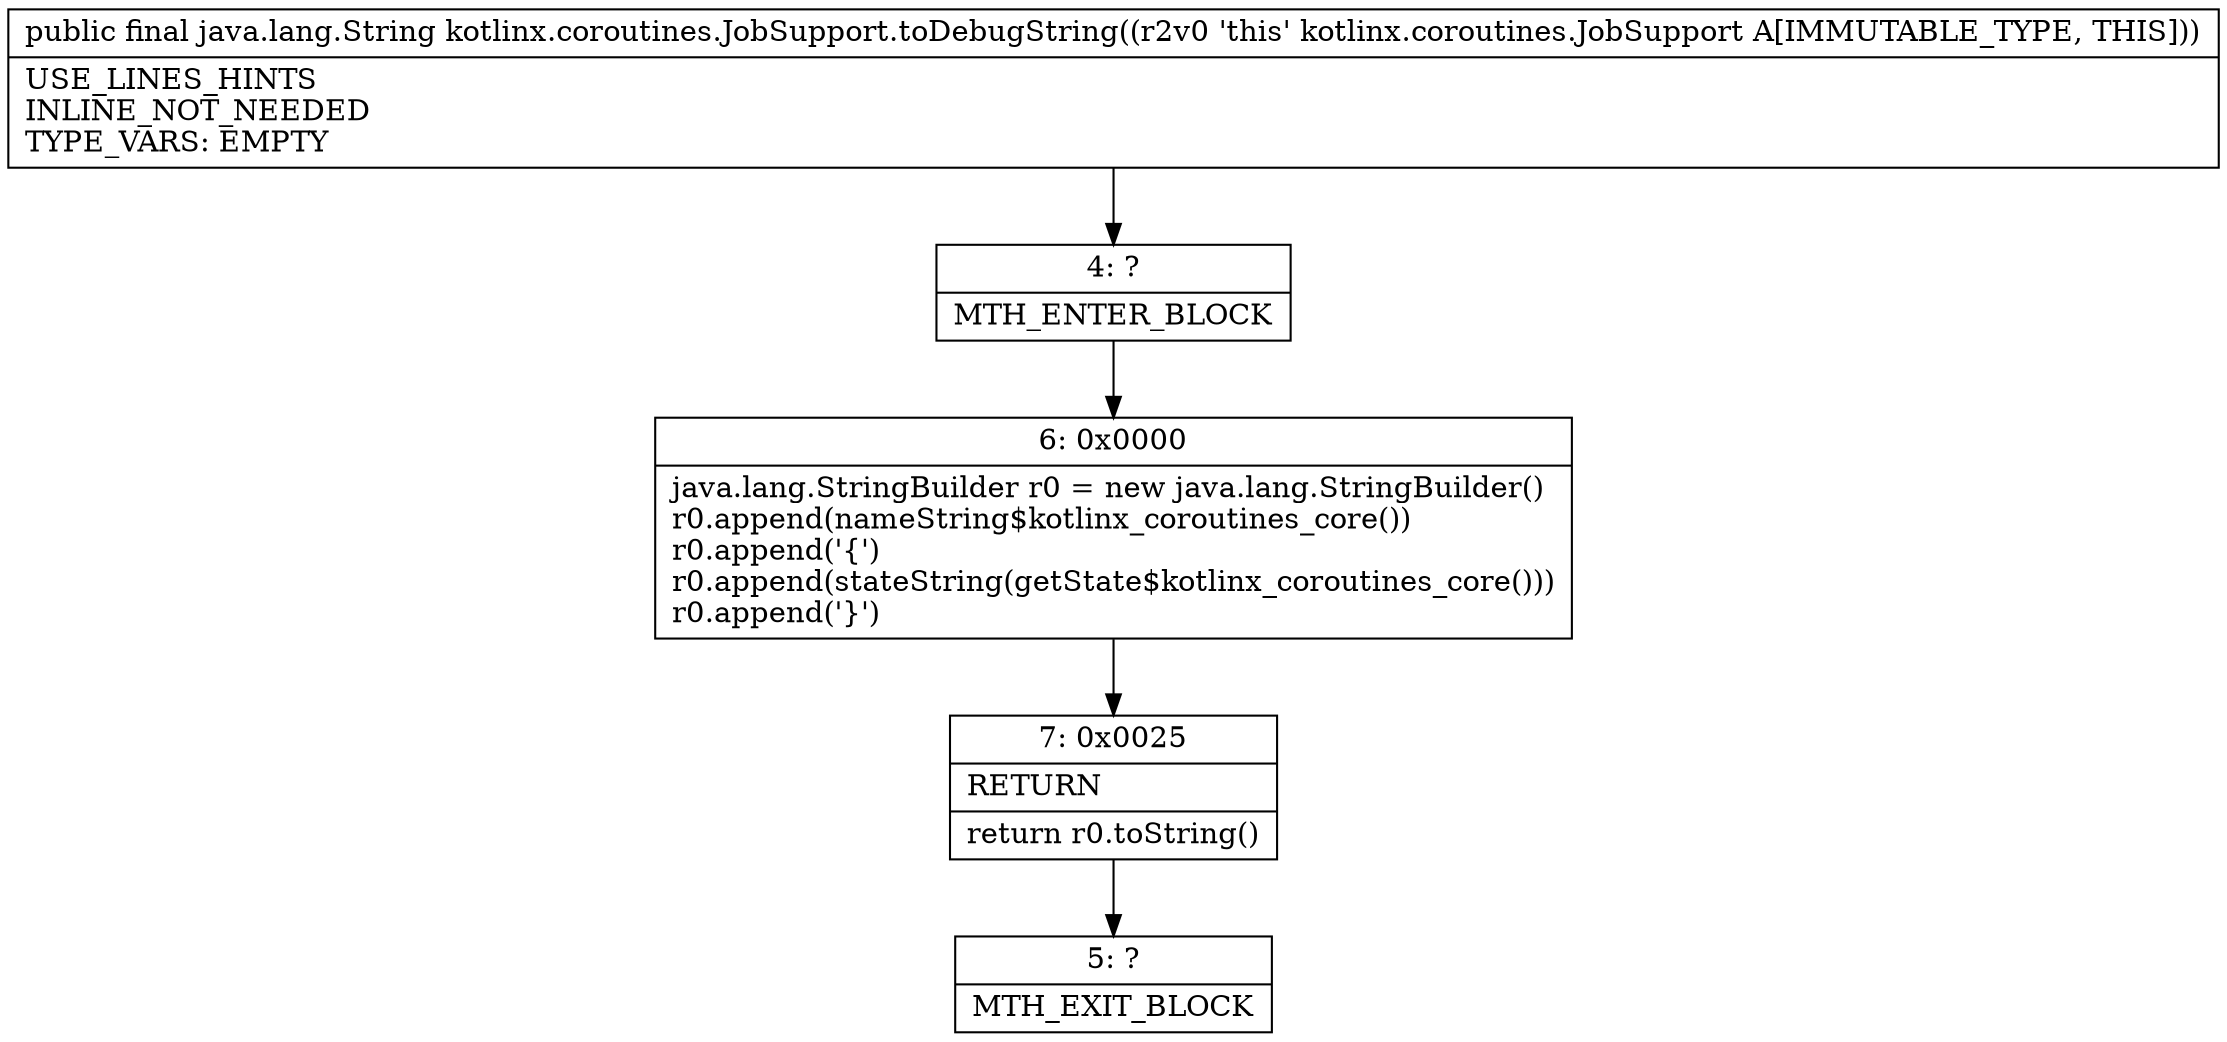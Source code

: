 digraph "CFG forkotlinx.coroutines.JobSupport.toDebugString()Ljava\/lang\/String;" {
Node_4 [shape=record,label="{4\:\ ?|MTH_ENTER_BLOCK\l}"];
Node_6 [shape=record,label="{6\:\ 0x0000|java.lang.StringBuilder r0 = new java.lang.StringBuilder()\lr0.append(nameString$kotlinx_coroutines_core())\lr0.append('\{')\lr0.append(stateString(getState$kotlinx_coroutines_core()))\lr0.append('\}')\l}"];
Node_7 [shape=record,label="{7\:\ 0x0025|RETURN\l|return r0.toString()\l}"];
Node_5 [shape=record,label="{5\:\ ?|MTH_EXIT_BLOCK\l}"];
MethodNode[shape=record,label="{public final java.lang.String kotlinx.coroutines.JobSupport.toDebugString((r2v0 'this' kotlinx.coroutines.JobSupport A[IMMUTABLE_TYPE, THIS]))  | USE_LINES_HINTS\lINLINE_NOT_NEEDED\lTYPE_VARS: EMPTY\l}"];
MethodNode -> Node_4;Node_4 -> Node_6;
Node_6 -> Node_7;
Node_7 -> Node_5;
}

